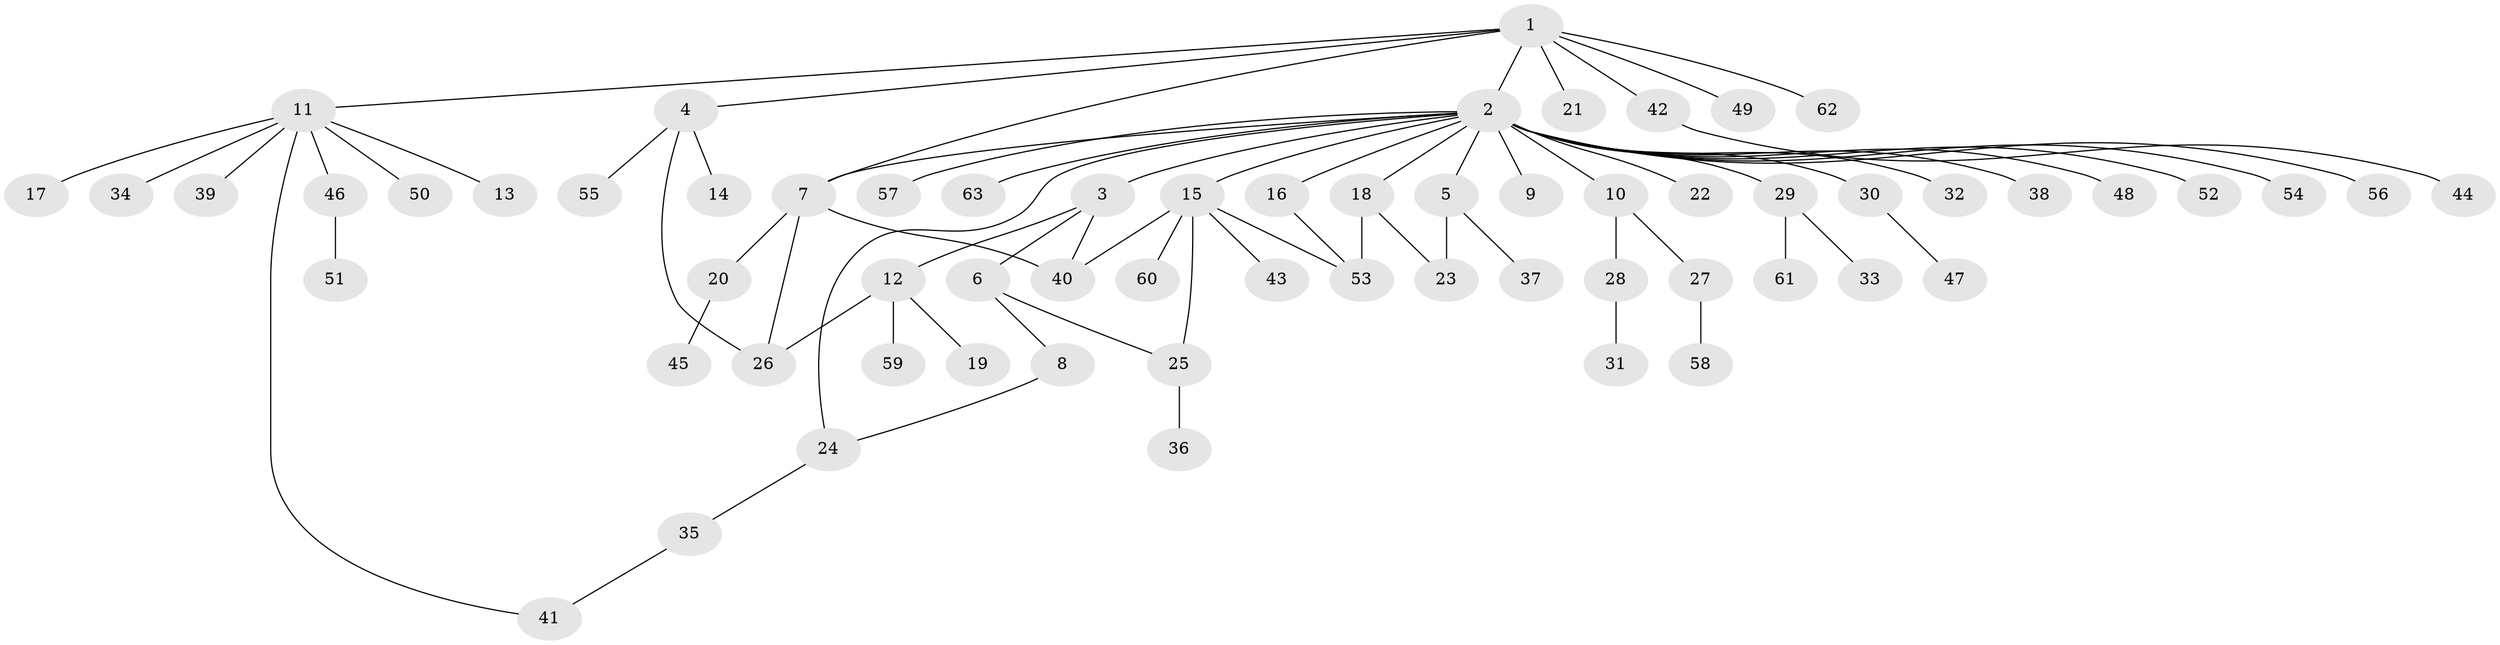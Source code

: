 // Generated by graph-tools (version 1.1) at 2025/01/03/09/25 03:01:47]
// undirected, 63 vertices, 73 edges
graph export_dot {
graph [start="1"]
  node [color=gray90,style=filled];
  1;
  2;
  3;
  4;
  5;
  6;
  7;
  8;
  9;
  10;
  11;
  12;
  13;
  14;
  15;
  16;
  17;
  18;
  19;
  20;
  21;
  22;
  23;
  24;
  25;
  26;
  27;
  28;
  29;
  30;
  31;
  32;
  33;
  34;
  35;
  36;
  37;
  38;
  39;
  40;
  41;
  42;
  43;
  44;
  45;
  46;
  47;
  48;
  49;
  50;
  51;
  52;
  53;
  54;
  55;
  56;
  57;
  58;
  59;
  60;
  61;
  62;
  63;
  1 -- 2;
  1 -- 4;
  1 -- 7;
  1 -- 11;
  1 -- 21;
  1 -- 42;
  1 -- 49;
  1 -- 62;
  2 -- 3;
  2 -- 5;
  2 -- 7;
  2 -- 9;
  2 -- 10;
  2 -- 15;
  2 -- 16;
  2 -- 18;
  2 -- 22;
  2 -- 24;
  2 -- 29;
  2 -- 30;
  2 -- 32;
  2 -- 38;
  2 -- 48;
  2 -- 52;
  2 -- 54;
  2 -- 56;
  2 -- 57;
  2 -- 63;
  3 -- 6;
  3 -- 12;
  3 -- 40;
  4 -- 14;
  4 -- 26;
  4 -- 55;
  5 -- 23;
  5 -- 37;
  6 -- 8;
  6 -- 25;
  7 -- 20;
  7 -- 26;
  7 -- 40;
  8 -- 24;
  10 -- 27;
  10 -- 28;
  11 -- 13;
  11 -- 17;
  11 -- 34;
  11 -- 39;
  11 -- 41;
  11 -- 46;
  11 -- 50;
  12 -- 19;
  12 -- 26;
  12 -- 59;
  15 -- 25;
  15 -- 40;
  15 -- 43;
  15 -- 53;
  15 -- 60;
  16 -- 53;
  18 -- 23;
  18 -- 53;
  20 -- 45;
  24 -- 35;
  25 -- 36;
  27 -- 58;
  28 -- 31;
  29 -- 33;
  29 -- 61;
  30 -- 47;
  35 -- 41;
  42 -- 44;
  46 -- 51;
}
